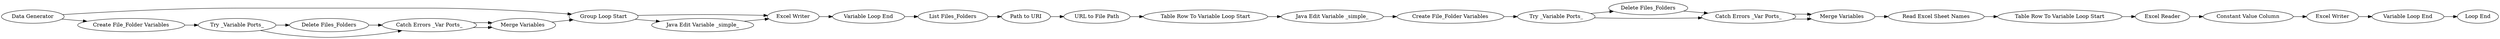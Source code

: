 digraph {
	1 [label="Data Generator"]
	2 [label="Group Loop Start"]
	3 [label="Excel Writer"]
	4 [label="Variable Loop End"]
	6 [label="List Files_Folders"]
	8 [label="Excel Reader"]
	9 [label="Path to URI"]
	10 [label="URL to File Path"]
	11 [label="Table Row To Variable Loop Start"]
	12 [label="Excel Writer"]
	13 [label="Variable Loop End"]
	14 [label="Java Edit Variable _simple_"]
	19 [label="Create File_Folder Variables"]
	24 [label="Read Excel Sheet Names"]
	25 [label="Java Edit Variable _simple_"]
	26 [label="Table Row To Variable Loop Start"]
	28 [label="Constant Value Column"]
	29 [label="Loop End"]
	5 [label="Create File_Folder Variables"]
	15 [label="Delete Files_Folders"]
	16 [label="Try _Variable Ports_"]
	17 [label="Catch Errors _Var Ports_"]
	18 [label="Merge Variables"]
	20 [label="Try _Variable Ports_"]
	21 [label="Delete Files_Folders"]
	22 [label="Catch Errors _Var Ports_"]
	23 [label="Merge Variables"]
	5 -> 16
	15 -> 17
	16 -> 17
	16 -> 15
	17 -> 18
	17 -> 18
	20 -> 21
	20 -> 22
	21 -> 22
	22 -> 23
	22 -> 23
	1 -> 2
	1 -> 5
	2 -> 3
	2 -> 14
	3 -> 4
	4 -> 6
	6 -> 9
	8 -> 28
	9 -> 10
	10 -> 11
	11 -> 25
	12 -> 13
	13 -> 29
	14 -> 3
	19 -> 20
	24 -> 26
	25 -> 19
	26 -> 8
	28 -> 12
	18 -> 2
	23 -> 24
	rankdir=LR
}
